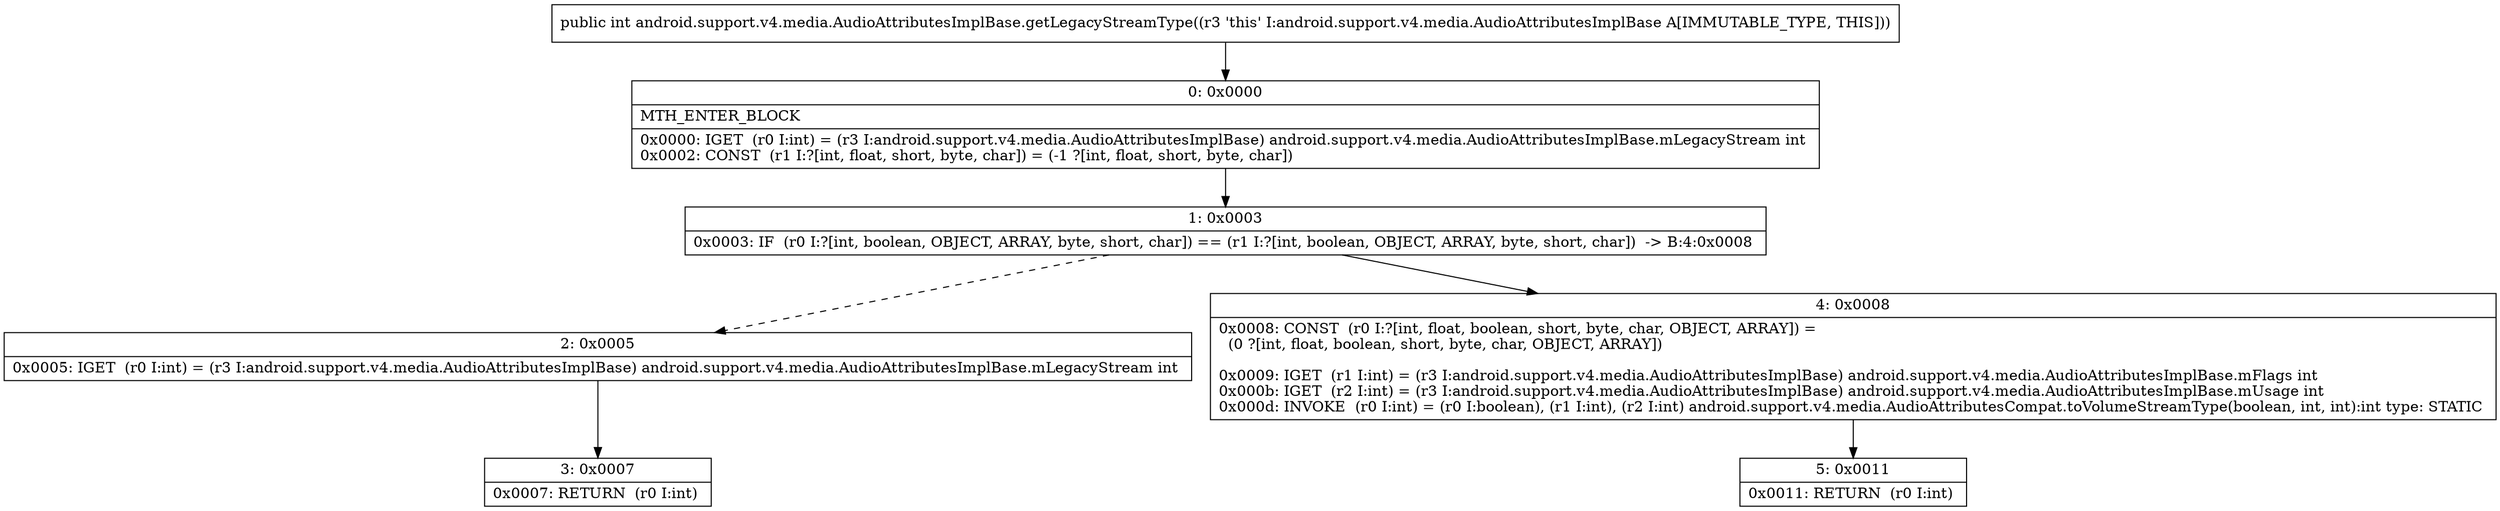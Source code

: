 digraph "CFG forandroid.support.v4.media.AudioAttributesImplBase.getLegacyStreamType()I" {
Node_0 [shape=record,label="{0\:\ 0x0000|MTH_ENTER_BLOCK\l|0x0000: IGET  (r0 I:int) = (r3 I:android.support.v4.media.AudioAttributesImplBase) android.support.v4.media.AudioAttributesImplBase.mLegacyStream int \l0x0002: CONST  (r1 I:?[int, float, short, byte, char]) = (\-1 ?[int, float, short, byte, char]) \l}"];
Node_1 [shape=record,label="{1\:\ 0x0003|0x0003: IF  (r0 I:?[int, boolean, OBJECT, ARRAY, byte, short, char]) == (r1 I:?[int, boolean, OBJECT, ARRAY, byte, short, char])  \-\> B:4:0x0008 \l}"];
Node_2 [shape=record,label="{2\:\ 0x0005|0x0005: IGET  (r0 I:int) = (r3 I:android.support.v4.media.AudioAttributesImplBase) android.support.v4.media.AudioAttributesImplBase.mLegacyStream int \l}"];
Node_3 [shape=record,label="{3\:\ 0x0007|0x0007: RETURN  (r0 I:int) \l}"];
Node_4 [shape=record,label="{4\:\ 0x0008|0x0008: CONST  (r0 I:?[int, float, boolean, short, byte, char, OBJECT, ARRAY]) = \l  (0 ?[int, float, boolean, short, byte, char, OBJECT, ARRAY])\l \l0x0009: IGET  (r1 I:int) = (r3 I:android.support.v4.media.AudioAttributesImplBase) android.support.v4.media.AudioAttributesImplBase.mFlags int \l0x000b: IGET  (r2 I:int) = (r3 I:android.support.v4.media.AudioAttributesImplBase) android.support.v4.media.AudioAttributesImplBase.mUsage int \l0x000d: INVOKE  (r0 I:int) = (r0 I:boolean), (r1 I:int), (r2 I:int) android.support.v4.media.AudioAttributesCompat.toVolumeStreamType(boolean, int, int):int type: STATIC \l}"];
Node_5 [shape=record,label="{5\:\ 0x0011|0x0011: RETURN  (r0 I:int) \l}"];
MethodNode[shape=record,label="{public int android.support.v4.media.AudioAttributesImplBase.getLegacyStreamType((r3 'this' I:android.support.v4.media.AudioAttributesImplBase A[IMMUTABLE_TYPE, THIS])) }"];
MethodNode -> Node_0;
Node_0 -> Node_1;
Node_1 -> Node_2[style=dashed];
Node_1 -> Node_4;
Node_2 -> Node_3;
Node_4 -> Node_5;
}

